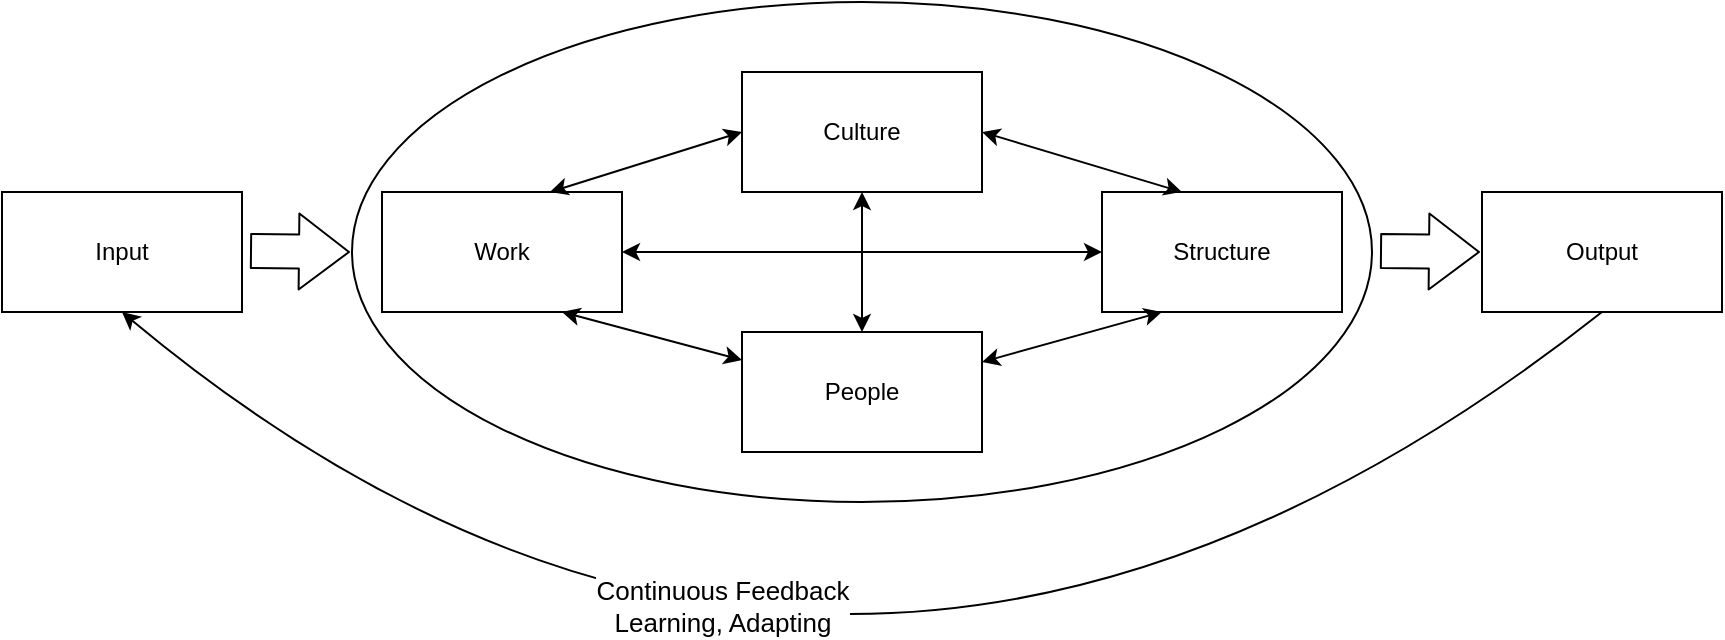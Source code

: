 <mxfile version="13.1.3" type="github">
  <diagram id="dXdjv0n2jVyO-cPHFP4J" name="Page-1">
    <mxGraphModel dx="2036" dy="696" grid="1" gridSize="10" guides="1" tooltips="1" connect="1" arrows="1" fold="1" page="1" pageScale="1" pageWidth="827" pageHeight="1169" math="0" shadow="0">
      <root>
        <mxCell id="0" />
        <mxCell id="1" parent="0" />
        <mxCell id="-4Mk8O7G2yA_D8Ajx_66-12" value="" style="ellipse;whiteSpace=wrap;html=1;" vertex="1" parent="1">
          <mxGeometry x="155" y="515" width="510" height="250" as="geometry" />
        </mxCell>
        <mxCell id="-4Mk8O7G2yA_D8Ajx_66-1" value="Culture" style="rounded=0;whiteSpace=wrap;html=1;" vertex="1" parent="1">
          <mxGeometry x="350" y="550" width="120" height="60" as="geometry" />
        </mxCell>
        <mxCell id="-4Mk8O7G2yA_D8Ajx_66-5" value="People" style="rounded=0;whiteSpace=wrap;html=1;" vertex="1" parent="1">
          <mxGeometry x="350" y="680" width="120" height="60" as="geometry" />
        </mxCell>
        <mxCell id="-4Mk8O7G2yA_D8Ajx_66-6" value="Work" style="rounded=0;whiteSpace=wrap;html=1;" vertex="1" parent="1">
          <mxGeometry x="170" y="610" width="120" height="60" as="geometry" />
        </mxCell>
        <mxCell id="-4Mk8O7G2yA_D8Ajx_66-7" value="Structure" style="rounded=0;whiteSpace=wrap;html=1;" vertex="1" parent="1">
          <mxGeometry x="530" y="610" width="120" height="60" as="geometry" />
        </mxCell>
        <mxCell id="-4Mk8O7G2yA_D8Ajx_66-8" value="Input" style="rounded=0;whiteSpace=wrap;html=1;" vertex="1" parent="1">
          <mxGeometry x="-20" y="610" width="120" height="60" as="geometry" />
        </mxCell>
        <mxCell id="-4Mk8O7G2yA_D8Ajx_66-9" value="Output" style="rounded=0;whiteSpace=wrap;html=1;" vertex="1" parent="1">
          <mxGeometry x="720" y="610" width="120" height="60" as="geometry" />
        </mxCell>
        <mxCell id="-4Mk8O7G2yA_D8Ajx_66-14" value="" style="shape=flexArrow;endArrow=classic;html=1;width=17;endSize=8;" edge="1" parent="1">
          <mxGeometry width="50" height="50" relative="1" as="geometry">
            <mxPoint x="104" y="639.5" as="sourcePoint" />
            <mxPoint x="154" y="640" as="targetPoint" />
          </mxGeometry>
        </mxCell>
        <mxCell id="-4Mk8O7G2yA_D8Ajx_66-15" value="" style="shape=flexArrow;endArrow=classic;html=1;width=17;endSize=8;" edge="1" parent="1">
          <mxGeometry width="50" height="50" relative="1" as="geometry">
            <mxPoint x="669" y="639.5" as="sourcePoint" />
            <mxPoint x="719" y="640" as="targetPoint" />
          </mxGeometry>
        </mxCell>
        <mxCell id="-4Mk8O7G2yA_D8Ajx_66-16" value="" style="curved=1;endArrow=classic;html=1;exitX=0.5;exitY=1;exitDx=0;exitDy=0;entryX=0.5;entryY=1;entryDx=0;entryDy=0;" edge="1" parent="1" source="-4Mk8O7G2yA_D8Ajx_66-9" target="-4Mk8O7G2yA_D8Ajx_66-8">
          <mxGeometry width="50" height="50" relative="1" as="geometry">
            <mxPoint x="390" y="890" as="sourcePoint" />
            <mxPoint x="440" y="840" as="targetPoint" />
            <Array as="points">
              <mxPoint x="400" y="970" />
            </Array>
          </mxGeometry>
        </mxCell>
        <mxCell id="-4Mk8O7G2yA_D8Ajx_66-25" value="Continuous Feedback&lt;br style=&quot;font-size: 13px;&quot;&gt;Learning, Adapting" style="edgeLabel;html=1;align=center;verticalAlign=middle;resizable=0;points=[];fontSize=13;" vertex="1" connectable="0" parent="-4Mk8O7G2yA_D8Ajx_66-16">
          <mxGeometry x="0.319" y="-79" relative="1" as="geometry">
            <mxPoint as="offset" />
          </mxGeometry>
        </mxCell>
        <mxCell id="-4Mk8O7G2yA_D8Ajx_66-17" value="" style="endArrow=classic;startArrow=classic;html=1;exitX=0.7;exitY=0;exitDx=0;exitDy=0;exitPerimeter=0;entryX=0;entryY=0.5;entryDx=0;entryDy=0;" edge="1" parent="1" source="-4Mk8O7G2yA_D8Ajx_66-6" target="-4Mk8O7G2yA_D8Ajx_66-1">
          <mxGeometry width="50" height="50" relative="1" as="geometry">
            <mxPoint x="390" y="600" as="sourcePoint" />
            <mxPoint x="340" y="580" as="targetPoint" />
          </mxGeometry>
        </mxCell>
        <mxCell id="-4Mk8O7G2yA_D8Ajx_66-20" value="" style="endArrow=classic;startArrow=classic;html=1;entryX=0.75;entryY=1;entryDx=0;entryDy=0;" edge="1" parent="1" source="-4Mk8O7G2yA_D8Ajx_66-5" target="-4Mk8O7G2yA_D8Ajx_66-6">
          <mxGeometry width="50" height="50" relative="1" as="geometry">
            <mxPoint x="-180" y="860" as="sourcePoint" />
            <mxPoint x="-130" y="810" as="targetPoint" />
          </mxGeometry>
        </mxCell>
        <mxCell id="-4Mk8O7G2yA_D8Ajx_66-21" value="" style="endArrow=classic;startArrow=classic;html=1;entryX=1;entryY=0.5;entryDx=0;entryDy=0;exitX=0.333;exitY=0;exitDx=0;exitDy=0;exitPerimeter=0;" edge="1" parent="1" source="-4Mk8O7G2yA_D8Ajx_66-7" target="-4Mk8O7G2yA_D8Ajx_66-1">
          <mxGeometry width="50" height="50" relative="1" as="geometry">
            <mxPoint x="-90" y="860" as="sourcePoint" />
            <mxPoint x="-40" y="810" as="targetPoint" />
          </mxGeometry>
        </mxCell>
        <mxCell id="-4Mk8O7G2yA_D8Ajx_66-22" value="" style="endArrow=classic;startArrow=classic;html=1;entryX=1;entryY=0.25;entryDx=0;entryDy=0;exitX=0.25;exitY=1;exitDx=0;exitDy=0;" edge="1" parent="1" source="-4Mk8O7G2yA_D8Ajx_66-7" target="-4Mk8O7G2yA_D8Ajx_66-5">
          <mxGeometry width="50" height="50" relative="1" as="geometry">
            <mxPoint x="290" y="960" as="sourcePoint" />
            <mxPoint x="340" y="910" as="targetPoint" />
          </mxGeometry>
        </mxCell>
        <mxCell id="-4Mk8O7G2yA_D8Ajx_66-23" value="" style="endArrow=classic;startArrow=classic;html=1;entryX=0.5;entryY=1;entryDx=0;entryDy=0;" edge="1" parent="1" source="-4Mk8O7G2yA_D8Ajx_66-5" target="-4Mk8O7G2yA_D8Ajx_66-1">
          <mxGeometry width="50" height="50" relative="1" as="geometry">
            <mxPoint x="-160" y="760" as="sourcePoint" />
            <mxPoint x="-110" y="710" as="targetPoint" />
          </mxGeometry>
        </mxCell>
        <mxCell id="-4Mk8O7G2yA_D8Ajx_66-24" value="" style="endArrow=classic;startArrow=classic;html=1;entryX=1;entryY=0.5;entryDx=0;entryDy=0;exitX=0;exitY=0.5;exitDx=0;exitDy=0;" edge="1" parent="1" source="-4Mk8O7G2yA_D8Ajx_66-7" target="-4Mk8O7G2yA_D8Ajx_66-6">
          <mxGeometry width="50" height="50" relative="1" as="geometry">
            <mxPoint x="-20" y="840" as="sourcePoint" />
            <mxPoint x="30" y="790" as="targetPoint" />
          </mxGeometry>
        </mxCell>
      </root>
    </mxGraphModel>
  </diagram>
</mxfile>
